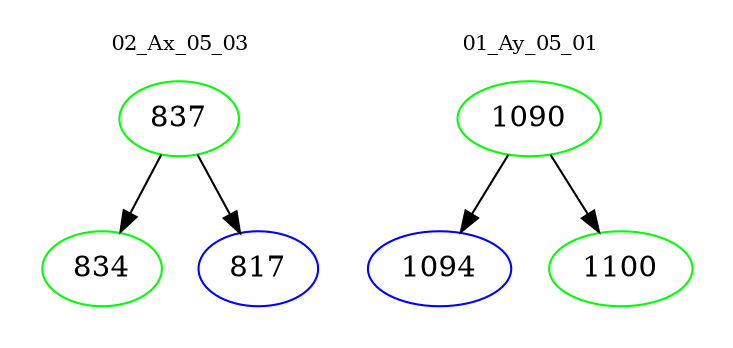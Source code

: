 digraph{
subgraph cluster_0 {
color = white
label = "02_Ax_05_03";
fontsize=10;
T0_837 [label="837", color="green"]
T0_837 -> T0_834 [color="black"]
T0_834 [label="834", color="green"]
T0_837 -> T0_817 [color="black"]
T0_817 [label="817", color="blue"]
}
subgraph cluster_1 {
color = white
label = "01_Ay_05_01";
fontsize=10;
T1_1090 [label="1090", color="green"]
T1_1090 -> T1_1094 [color="black"]
T1_1094 [label="1094", color="blue"]
T1_1090 -> T1_1100 [color="black"]
T1_1100 [label="1100", color="green"]
}
}
